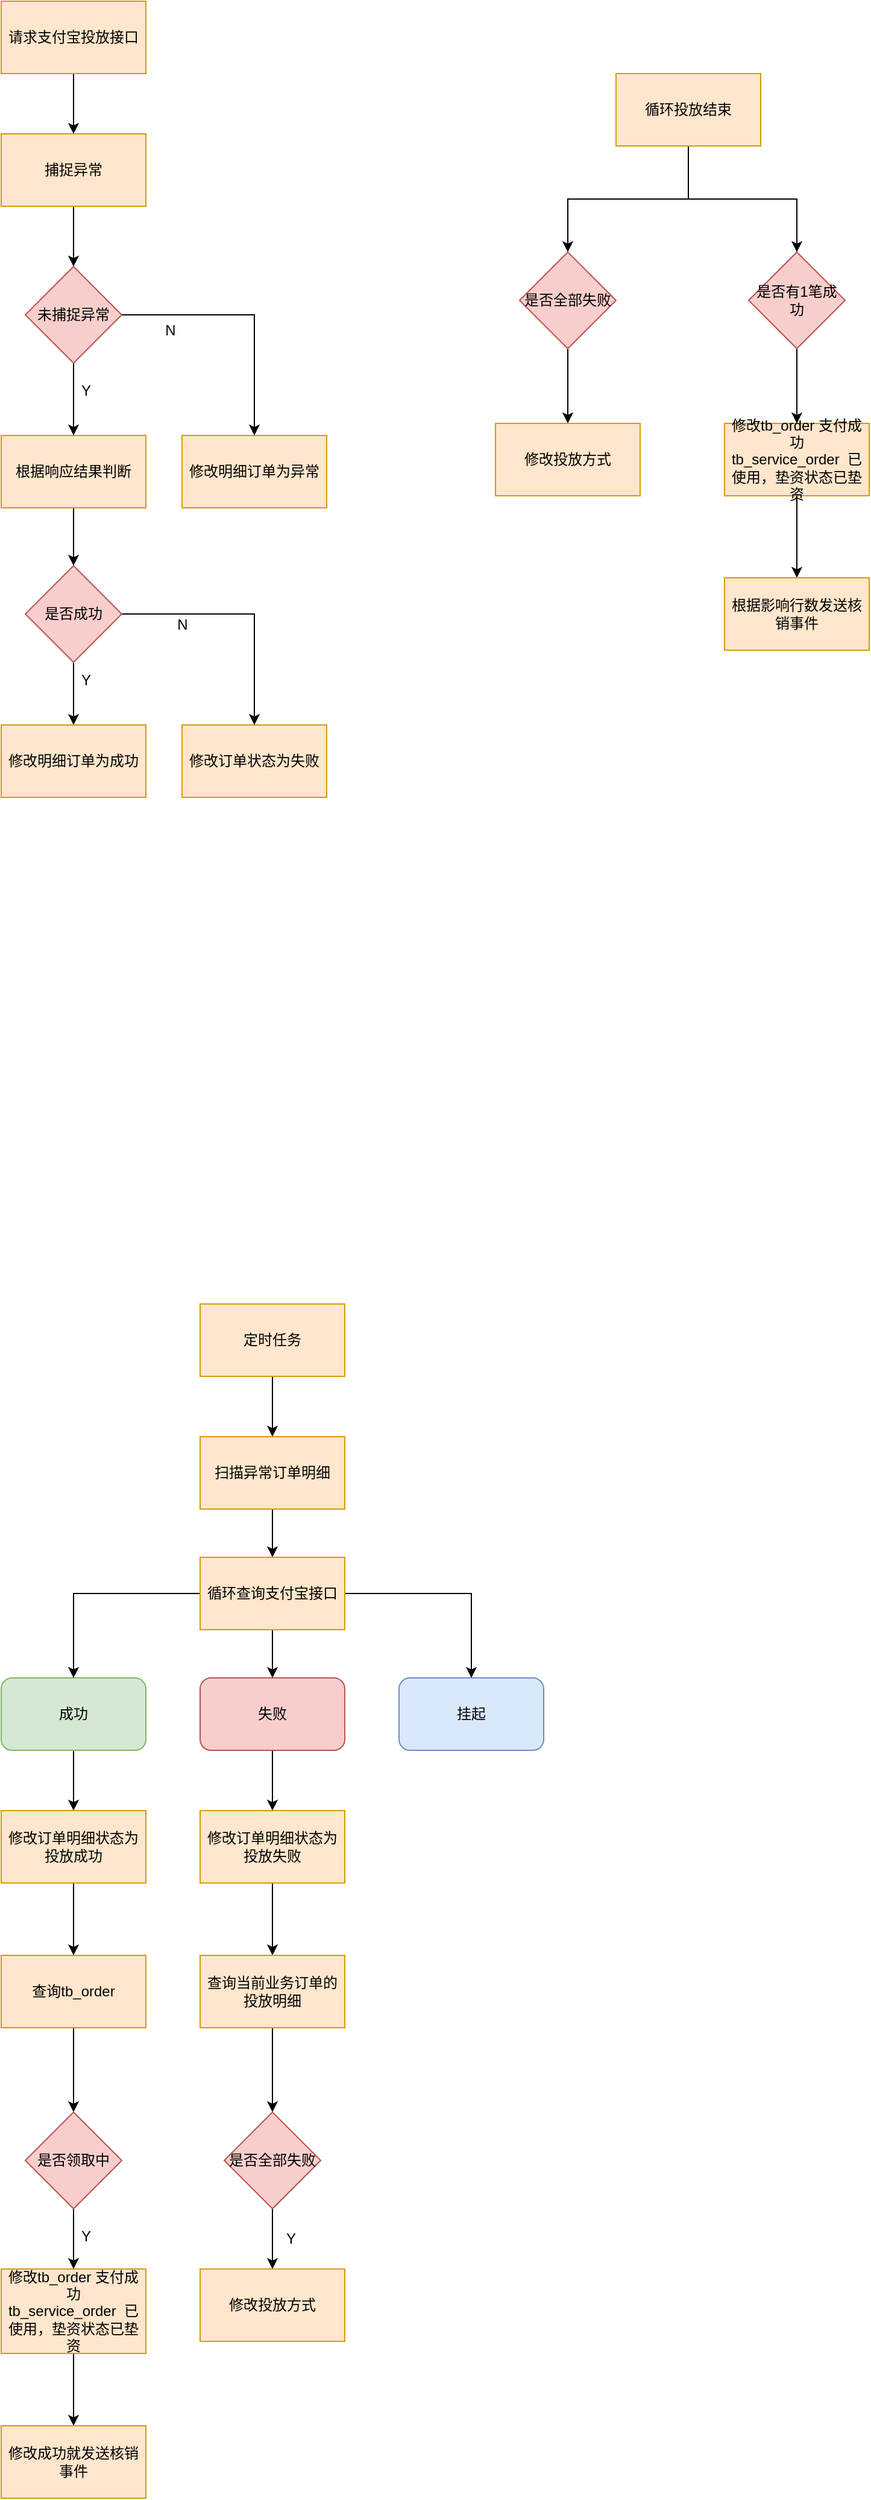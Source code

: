 <mxfile version="24.0.0" type="github">
  <diagram name="第 1 页" id="yb7rkV4nGNVqPL1IM8GH">
    <mxGraphModel dx="1259" dy="654" grid="1" gridSize="10" guides="1" tooltips="1" connect="1" arrows="1" fold="1" page="1" pageScale="1" pageWidth="1654" pageHeight="2336" math="0" shadow="0">
      <root>
        <mxCell id="0" />
        <mxCell id="1" parent="0" />
        <mxCell id="dwJeuOcUG4W2EVwDR8iX-76" value="" style="edgeStyle=orthogonalEdgeStyle;rounded=0;orthogonalLoop=1;jettySize=auto;html=1;" edge="1" parent="1" source="dwJeuOcUG4W2EVwDR8iX-1" target="dwJeuOcUG4W2EVwDR8iX-64">
          <mxGeometry relative="1" as="geometry" />
        </mxCell>
        <mxCell id="dwJeuOcUG4W2EVwDR8iX-1" value="请求支付宝投放接口" style="rounded=0;whiteSpace=wrap;html=1;fillColor=#ffe6cc;strokeColor=#d79b00;" vertex="1" parent="1">
          <mxGeometry x="450" y="70" width="120" height="60" as="geometry" />
        </mxCell>
        <mxCell id="dwJeuOcUG4W2EVwDR8iX-66" value="" style="edgeStyle=orthogonalEdgeStyle;rounded=0;orthogonalLoop=1;jettySize=auto;html=1;" edge="1" parent="1" source="dwJeuOcUG4W2EVwDR8iX-4" target="dwJeuOcUG4W2EVwDR8iX-65">
          <mxGeometry relative="1" as="geometry" />
        </mxCell>
        <mxCell id="dwJeuOcUG4W2EVwDR8iX-4" value="根据响应结果判断" style="rounded=0;whiteSpace=wrap;html=1;fillColor=#ffe6cc;strokeColor=#d79b00;" vertex="1" parent="1">
          <mxGeometry x="450" y="430" width="120" height="60" as="geometry" />
        </mxCell>
        <mxCell id="dwJeuOcUG4W2EVwDR8iX-7" value="" style="edgeStyle=orthogonalEdgeStyle;rounded=0;orthogonalLoop=1;jettySize=auto;html=1;" edge="1" parent="1" source="dwJeuOcUG4W2EVwDR8iX-5" target="dwJeuOcUG4W2EVwDR8iX-4">
          <mxGeometry relative="1" as="geometry" />
        </mxCell>
        <mxCell id="dwJeuOcUG4W2EVwDR8iX-10" value="" style="edgeStyle=orthogonalEdgeStyle;rounded=0;orthogonalLoop=1;jettySize=auto;html=1;entryX=0.5;entryY=0;entryDx=0;entryDy=0;" edge="1" parent="1" source="dwJeuOcUG4W2EVwDR8iX-5" target="dwJeuOcUG4W2EVwDR8iX-14">
          <mxGeometry relative="1" as="geometry">
            <mxPoint x="620" y="330" as="targetPoint" />
          </mxGeometry>
        </mxCell>
        <mxCell id="dwJeuOcUG4W2EVwDR8iX-5" value="未捕捉异常" style="rhombus;whiteSpace=wrap;html=1;fillColor=#f8cecc;strokeColor=#b85450;" vertex="1" parent="1">
          <mxGeometry x="470" y="290" width="80" height="80" as="geometry" />
        </mxCell>
        <mxCell id="dwJeuOcUG4W2EVwDR8iX-12" value="N" style="text;html=1;align=center;verticalAlign=middle;resizable=0;points=[];autosize=1;strokeColor=none;fillColor=none;" vertex="1" parent="1">
          <mxGeometry x="575" y="328" width="30" height="30" as="geometry" />
        </mxCell>
        <mxCell id="dwJeuOcUG4W2EVwDR8iX-13" value="Y" style="text;html=1;align=center;verticalAlign=middle;resizable=0;points=[];autosize=1;strokeColor=none;fillColor=none;" vertex="1" parent="1">
          <mxGeometry x="505" y="378" width="30" height="30" as="geometry" />
        </mxCell>
        <mxCell id="dwJeuOcUG4W2EVwDR8iX-14" value="修改明细订单为异常" style="rounded=0;whiteSpace=wrap;html=1;fillColor=#ffe6cc;strokeColor=#d79b00;" vertex="1" parent="1">
          <mxGeometry x="600" y="430" width="120" height="60" as="geometry" />
        </mxCell>
        <mxCell id="dwJeuOcUG4W2EVwDR8iX-17" value="修改订单状态为失败" style="rounded=0;whiteSpace=wrap;html=1;fillColor=#ffe6cc;strokeColor=#d79b00;" vertex="1" parent="1">
          <mxGeometry x="600" y="670" width="120" height="60" as="geometry" />
        </mxCell>
        <mxCell id="dwJeuOcUG4W2EVwDR8iX-31" value="" style="edgeStyle=orthogonalEdgeStyle;rounded=0;orthogonalLoop=1;jettySize=auto;html=1;" edge="1" parent="1" source="dwJeuOcUG4W2EVwDR8iX-20" target="dwJeuOcUG4W2EVwDR8iX-21">
          <mxGeometry relative="1" as="geometry" />
        </mxCell>
        <mxCell id="dwJeuOcUG4W2EVwDR8iX-20" value="定时任务" style="rounded=0;whiteSpace=wrap;html=1;fillColor=#ffe6cc;strokeColor=#d79b00;" vertex="1" parent="1">
          <mxGeometry x="615" y="1150" width="120" height="60" as="geometry" />
        </mxCell>
        <mxCell id="dwJeuOcUG4W2EVwDR8iX-32" value="" style="edgeStyle=orthogonalEdgeStyle;rounded=0;orthogonalLoop=1;jettySize=auto;html=1;" edge="1" parent="1" source="dwJeuOcUG4W2EVwDR8iX-21">
          <mxGeometry relative="1" as="geometry">
            <mxPoint x="675" y="1360" as="targetPoint" />
          </mxGeometry>
        </mxCell>
        <mxCell id="dwJeuOcUG4W2EVwDR8iX-21" value="扫描异常订单明细" style="rounded=0;whiteSpace=wrap;html=1;fillColor=#ffe6cc;strokeColor=#d79b00;" vertex="1" parent="1">
          <mxGeometry x="615" y="1260" width="120" height="60" as="geometry" />
        </mxCell>
        <mxCell id="dwJeuOcUG4W2EVwDR8iX-44" value="" style="edgeStyle=orthogonalEdgeStyle;rounded=0;orthogonalLoop=1;jettySize=auto;html=1;" edge="1" parent="1" source="dwJeuOcUG4W2EVwDR8iX-28" target="dwJeuOcUG4W2EVwDR8iX-34">
          <mxGeometry relative="1" as="geometry" />
        </mxCell>
        <mxCell id="dwJeuOcUG4W2EVwDR8iX-28" value="成功" style="rounded=1;whiteSpace=wrap;html=1;fillColor=#d5e8d4;strokeColor=#82b366;" vertex="1" parent="1">
          <mxGeometry x="450" y="1460" width="120" height="60" as="geometry" />
        </mxCell>
        <mxCell id="dwJeuOcUG4W2EVwDR8iX-40" value="" style="edgeStyle=orthogonalEdgeStyle;rounded=0;orthogonalLoop=1;jettySize=auto;html=1;" edge="1" parent="1" source="dwJeuOcUG4W2EVwDR8iX-29" target="dwJeuOcUG4W2EVwDR8iX-35">
          <mxGeometry relative="1" as="geometry" />
        </mxCell>
        <mxCell id="dwJeuOcUG4W2EVwDR8iX-29" value="失败" style="rounded=1;whiteSpace=wrap;html=1;fillColor=#f8cecc;strokeColor=#b85450;" vertex="1" parent="1">
          <mxGeometry x="615" y="1460" width="120" height="60" as="geometry" />
        </mxCell>
        <mxCell id="dwJeuOcUG4W2EVwDR8iX-30" value="挂起" style="rounded=1;whiteSpace=wrap;html=1;fillColor=#dae8fc;strokeColor=#6c8ebf;" vertex="1" parent="1">
          <mxGeometry x="780" y="1460" width="120" height="60" as="geometry" />
        </mxCell>
        <mxCell id="dwJeuOcUG4W2EVwDR8iX-96" value="" style="edgeStyle=orthogonalEdgeStyle;rounded=0;orthogonalLoop=1;jettySize=auto;html=1;" edge="1" parent="1" source="dwJeuOcUG4W2EVwDR8iX-34" target="dwJeuOcUG4W2EVwDR8iX-91">
          <mxGeometry relative="1" as="geometry" />
        </mxCell>
        <mxCell id="dwJeuOcUG4W2EVwDR8iX-34" value="修改订单明细状态为投放成功" style="rounded=0;whiteSpace=wrap;html=1;fillColor=#ffe6cc;strokeColor=#d79b00;" vertex="1" parent="1">
          <mxGeometry x="450" y="1570" width="120" height="60" as="geometry" />
        </mxCell>
        <mxCell id="dwJeuOcUG4W2EVwDR8iX-57" value="" style="edgeStyle=orthogonalEdgeStyle;rounded=0;orthogonalLoop=1;jettySize=auto;html=1;" edge="1" parent="1" source="dwJeuOcUG4W2EVwDR8iX-35" target="dwJeuOcUG4W2EVwDR8iX-37">
          <mxGeometry relative="1" as="geometry" />
        </mxCell>
        <mxCell id="dwJeuOcUG4W2EVwDR8iX-35" value="修改订单明细状态为投放失败" style="rounded=0;whiteSpace=wrap;html=1;fillColor=#ffe6cc;strokeColor=#d79b00;" vertex="1" parent="1">
          <mxGeometry x="615" y="1570" width="120" height="60" as="geometry" />
        </mxCell>
        <mxCell id="dwJeuOcUG4W2EVwDR8iX-42" value="" style="edgeStyle=orthogonalEdgeStyle;rounded=0;orthogonalLoop=1;jettySize=auto;html=1;" edge="1" parent="1" source="dwJeuOcUG4W2EVwDR8iX-37" target="dwJeuOcUG4W2EVwDR8iX-38">
          <mxGeometry relative="1" as="geometry" />
        </mxCell>
        <mxCell id="dwJeuOcUG4W2EVwDR8iX-37" value="查询当前业务订单的投放明细" style="rounded=0;whiteSpace=wrap;html=1;fillColor=#ffe6cc;strokeColor=#d79b00;" vertex="1" parent="1">
          <mxGeometry x="615" y="1690" width="120" height="60" as="geometry" />
        </mxCell>
        <mxCell id="dwJeuOcUG4W2EVwDR8iX-43" value="" style="edgeStyle=orthogonalEdgeStyle;rounded=0;orthogonalLoop=1;jettySize=auto;html=1;" edge="1" parent="1" source="dwJeuOcUG4W2EVwDR8iX-38" target="dwJeuOcUG4W2EVwDR8iX-39">
          <mxGeometry relative="1" as="geometry" />
        </mxCell>
        <mxCell id="dwJeuOcUG4W2EVwDR8iX-38" value="是否全部失败" style="rhombus;whiteSpace=wrap;html=1;fillColor=#f8cecc;strokeColor=#b85450;" vertex="1" parent="1">
          <mxGeometry x="635" y="1820" width="80" height="80" as="geometry" />
        </mxCell>
        <mxCell id="dwJeuOcUG4W2EVwDR8iX-39" value="修改投放方式" style="rounded=0;whiteSpace=wrap;html=1;fillColor=#ffe6cc;strokeColor=#d79b00;" vertex="1" parent="1">
          <mxGeometry x="615" y="1950" width="120" height="60" as="geometry" />
        </mxCell>
        <mxCell id="dwJeuOcUG4W2EVwDR8iX-54" style="edgeStyle=orthogonalEdgeStyle;rounded=0;orthogonalLoop=1;jettySize=auto;html=1;entryX=0.5;entryY=0;entryDx=0;entryDy=0;" edge="1" parent="1" source="dwJeuOcUG4W2EVwDR8iX-50" target="dwJeuOcUG4W2EVwDR8iX-28">
          <mxGeometry relative="1" as="geometry" />
        </mxCell>
        <mxCell id="dwJeuOcUG4W2EVwDR8iX-55" value="" style="edgeStyle=orthogonalEdgeStyle;rounded=0;orthogonalLoop=1;jettySize=auto;html=1;" edge="1" parent="1" source="dwJeuOcUG4W2EVwDR8iX-50" target="dwJeuOcUG4W2EVwDR8iX-29">
          <mxGeometry relative="1" as="geometry" />
        </mxCell>
        <mxCell id="dwJeuOcUG4W2EVwDR8iX-56" style="edgeStyle=orthogonalEdgeStyle;rounded=0;orthogonalLoop=1;jettySize=auto;html=1;entryX=0.5;entryY=0;entryDx=0;entryDy=0;" edge="1" parent="1" source="dwJeuOcUG4W2EVwDR8iX-50" target="dwJeuOcUG4W2EVwDR8iX-30">
          <mxGeometry relative="1" as="geometry" />
        </mxCell>
        <mxCell id="dwJeuOcUG4W2EVwDR8iX-50" value="循环查询支付宝接口" style="rounded=0;whiteSpace=wrap;html=1;fillColor=#ffe6cc;strokeColor=#d79b00;" vertex="1" parent="1">
          <mxGeometry x="615" y="1360" width="120" height="60" as="geometry" />
        </mxCell>
        <mxCell id="dwJeuOcUG4W2EVwDR8iX-58" value="Y" style="text;html=1;align=center;verticalAlign=middle;resizable=0;points=[];autosize=1;strokeColor=none;fillColor=none;" vertex="1" parent="1">
          <mxGeometry x="675" y="1910" width="30" height="30" as="geometry" />
        </mxCell>
        <mxCell id="dwJeuOcUG4W2EVwDR8iX-90" value="" style="edgeStyle=orthogonalEdgeStyle;rounded=0;orthogonalLoop=1;jettySize=auto;html=1;" edge="1" parent="1" source="dwJeuOcUG4W2EVwDR8iX-60" target="dwJeuOcUG4W2EVwDR8iX-89">
          <mxGeometry relative="1" as="geometry" />
        </mxCell>
        <mxCell id="dwJeuOcUG4W2EVwDR8iX-60" value="修改tb_order 支付成功&lt;div&gt;tb_service_order&amp;nbsp; 已使用，垫资状态已垫资&lt;/div&gt;" style="rounded=0;whiteSpace=wrap;html=1;fillColor=#ffe6cc;strokeColor=#d79b00;" vertex="1" parent="1">
          <mxGeometry x="450" y="1950" width="120" height="70" as="geometry" />
        </mxCell>
        <mxCell id="dwJeuOcUG4W2EVwDR8iX-75" value="" style="edgeStyle=orthogonalEdgeStyle;rounded=0;orthogonalLoop=1;jettySize=auto;html=1;" edge="1" parent="1" source="dwJeuOcUG4W2EVwDR8iX-64" target="dwJeuOcUG4W2EVwDR8iX-5">
          <mxGeometry relative="1" as="geometry" />
        </mxCell>
        <mxCell id="dwJeuOcUG4W2EVwDR8iX-64" value="捕捉异常" style="rounded=0;whiteSpace=wrap;html=1;fillColor=#ffe6cc;strokeColor=#d79b00;" vertex="1" parent="1">
          <mxGeometry x="450" y="180" width="120" height="60" as="geometry" />
        </mxCell>
        <mxCell id="dwJeuOcUG4W2EVwDR8iX-71" style="edgeStyle=orthogonalEdgeStyle;rounded=0;orthogonalLoop=1;jettySize=auto;html=1;entryX=0.5;entryY=0;entryDx=0;entryDy=0;" edge="1" parent="1" source="dwJeuOcUG4W2EVwDR8iX-65" target="dwJeuOcUG4W2EVwDR8iX-17">
          <mxGeometry relative="1" as="geometry" />
        </mxCell>
        <mxCell id="dwJeuOcUG4W2EVwDR8iX-72" value="" style="edgeStyle=orthogonalEdgeStyle;rounded=0;orthogonalLoop=1;jettySize=auto;html=1;" edge="1" parent="1" source="dwJeuOcUG4W2EVwDR8iX-65" target="dwJeuOcUG4W2EVwDR8iX-67">
          <mxGeometry relative="1" as="geometry" />
        </mxCell>
        <mxCell id="dwJeuOcUG4W2EVwDR8iX-65" value="是否成功" style="rhombus;whiteSpace=wrap;html=1;fillColor=#f8cecc;strokeColor=#b85450;" vertex="1" parent="1">
          <mxGeometry x="470" y="538" width="80" height="80" as="geometry" />
        </mxCell>
        <mxCell id="dwJeuOcUG4W2EVwDR8iX-67" value="修改明细订单为成功" style="rounded=0;whiteSpace=wrap;html=1;fillColor=#ffe6cc;strokeColor=#d79b00;" vertex="1" parent="1">
          <mxGeometry x="450" y="670" width="120" height="60" as="geometry" />
        </mxCell>
        <mxCell id="dwJeuOcUG4W2EVwDR8iX-73" value="Y" style="text;html=1;align=center;verticalAlign=middle;resizable=0;points=[];autosize=1;strokeColor=none;fillColor=none;" vertex="1" parent="1">
          <mxGeometry x="505" y="618" width="30" height="30" as="geometry" />
        </mxCell>
        <mxCell id="dwJeuOcUG4W2EVwDR8iX-74" value="N" style="text;html=1;align=center;verticalAlign=middle;resizable=0;points=[];autosize=1;strokeColor=none;fillColor=none;" vertex="1" parent="1">
          <mxGeometry x="585" y="572" width="30" height="30" as="geometry" />
        </mxCell>
        <mxCell id="dwJeuOcUG4W2EVwDR8iX-84" style="edgeStyle=orthogonalEdgeStyle;rounded=0;orthogonalLoop=1;jettySize=auto;html=1;entryX=0.5;entryY=0;entryDx=0;entryDy=0;" edge="1" parent="1" source="dwJeuOcUG4W2EVwDR8iX-77" target="dwJeuOcUG4W2EVwDR8iX-78">
          <mxGeometry relative="1" as="geometry" />
        </mxCell>
        <mxCell id="dwJeuOcUG4W2EVwDR8iX-85" style="edgeStyle=orthogonalEdgeStyle;rounded=0;orthogonalLoop=1;jettySize=auto;html=1;entryX=0.5;entryY=0;entryDx=0;entryDy=0;" edge="1" parent="1" source="dwJeuOcUG4W2EVwDR8iX-77" target="dwJeuOcUG4W2EVwDR8iX-81">
          <mxGeometry relative="1" as="geometry" />
        </mxCell>
        <mxCell id="dwJeuOcUG4W2EVwDR8iX-77" value="循环投放结束" style="rounded=0;whiteSpace=wrap;html=1;fillColor=#ffe6cc;strokeColor=#d79b00;" vertex="1" parent="1">
          <mxGeometry x="960" y="130" width="120" height="60" as="geometry" />
        </mxCell>
        <mxCell id="dwJeuOcUG4W2EVwDR8iX-86" value="" style="edgeStyle=orthogonalEdgeStyle;rounded=0;orthogonalLoop=1;jettySize=auto;html=1;" edge="1" parent="1" source="dwJeuOcUG4W2EVwDR8iX-78" target="dwJeuOcUG4W2EVwDR8iX-79">
          <mxGeometry relative="1" as="geometry" />
        </mxCell>
        <mxCell id="dwJeuOcUG4W2EVwDR8iX-78" value="是否全部失败" style="rhombus;whiteSpace=wrap;html=1;fillColor=#f8cecc;strokeColor=#b85450;" vertex="1" parent="1">
          <mxGeometry x="880" y="278" width="80" height="80" as="geometry" />
        </mxCell>
        <mxCell id="dwJeuOcUG4W2EVwDR8iX-79" value="修改投放方式" style="rounded=0;whiteSpace=wrap;html=1;fillColor=#ffe6cc;strokeColor=#d79b00;" vertex="1" parent="1">
          <mxGeometry x="860" y="420" width="120" height="60" as="geometry" />
        </mxCell>
        <mxCell id="dwJeuOcUG4W2EVwDR8iX-87" value="" style="edgeStyle=orthogonalEdgeStyle;rounded=0;orthogonalLoop=1;jettySize=auto;html=1;" edge="1" parent="1" source="dwJeuOcUG4W2EVwDR8iX-81" target="dwJeuOcUG4W2EVwDR8iX-82">
          <mxGeometry relative="1" as="geometry" />
        </mxCell>
        <mxCell id="dwJeuOcUG4W2EVwDR8iX-81" value="是否有1笔成功" style="rhombus;whiteSpace=wrap;html=1;fillColor=#f8cecc;strokeColor=#b85450;" vertex="1" parent="1">
          <mxGeometry x="1070" y="278" width="80" height="80" as="geometry" />
        </mxCell>
        <mxCell id="dwJeuOcUG4W2EVwDR8iX-88" value="" style="edgeStyle=orthogonalEdgeStyle;rounded=0;orthogonalLoop=1;jettySize=auto;html=1;" edge="1" parent="1" source="dwJeuOcUG4W2EVwDR8iX-82" target="dwJeuOcUG4W2EVwDR8iX-83">
          <mxGeometry relative="1" as="geometry" />
        </mxCell>
        <mxCell id="dwJeuOcUG4W2EVwDR8iX-82" value="修改tb_order 支付成功&lt;div&gt;tb_service_order&amp;nbsp; 已使用，垫资状态已垫资&lt;/div&gt;" style="rounded=0;whiteSpace=wrap;html=1;fillColor=#ffe6cc;strokeColor=#d79b00;" vertex="1" parent="1">
          <mxGeometry x="1050" y="420" width="120" height="60" as="geometry" />
        </mxCell>
        <mxCell id="dwJeuOcUG4W2EVwDR8iX-83" value="根据影响行数发送核销事件" style="rounded=0;whiteSpace=wrap;html=1;fillColor=#ffe6cc;strokeColor=#d79b00;" vertex="1" parent="1">
          <mxGeometry x="1050" y="548" width="120" height="60" as="geometry" />
        </mxCell>
        <mxCell id="dwJeuOcUG4W2EVwDR8iX-89" value="修改成功就发送核销事件" style="rounded=0;whiteSpace=wrap;html=1;fillColor=#ffe6cc;strokeColor=#d79b00;" vertex="1" parent="1">
          <mxGeometry x="450" y="2080" width="120" height="60" as="geometry" />
        </mxCell>
        <mxCell id="dwJeuOcUG4W2EVwDR8iX-97" value="" style="edgeStyle=orthogonalEdgeStyle;rounded=0;orthogonalLoop=1;jettySize=auto;html=1;" edge="1" parent="1" source="dwJeuOcUG4W2EVwDR8iX-91" target="dwJeuOcUG4W2EVwDR8iX-93">
          <mxGeometry relative="1" as="geometry" />
        </mxCell>
        <mxCell id="dwJeuOcUG4W2EVwDR8iX-91" value="查询tb_order" style="rounded=0;whiteSpace=wrap;html=1;fillColor=#ffe6cc;strokeColor=#d79b00;" vertex="1" parent="1">
          <mxGeometry x="450" y="1690" width="120" height="60" as="geometry" />
        </mxCell>
        <mxCell id="dwJeuOcUG4W2EVwDR8iX-94" value="" style="edgeStyle=orthogonalEdgeStyle;rounded=0;orthogonalLoop=1;jettySize=auto;html=1;" edge="1" parent="1" source="dwJeuOcUG4W2EVwDR8iX-93" target="dwJeuOcUG4W2EVwDR8iX-60">
          <mxGeometry relative="1" as="geometry" />
        </mxCell>
        <mxCell id="dwJeuOcUG4W2EVwDR8iX-93" value="是否领取中" style="rhombus;whiteSpace=wrap;html=1;fillColor=#f8cecc;strokeColor=#b85450;" vertex="1" parent="1">
          <mxGeometry x="470" y="1820" width="80" height="80" as="geometry" />
        </mxCell>
        <mxCell id="dwJeuOcUG4W2EVwDR8iX-95" value="Y" style="text;html=1;align=center;verticalAlign=middle;resizable=0;points=[];autosize=1;strokeColor=none;fillColor=none;" vertex="1" parent="1">
          <mxGeometry x="505" y="1908" width="30" height="30" as="geometry" />
        </mxCell>
      </root>
    </mxGraphModel>
  </diagram>
</mxfile>
